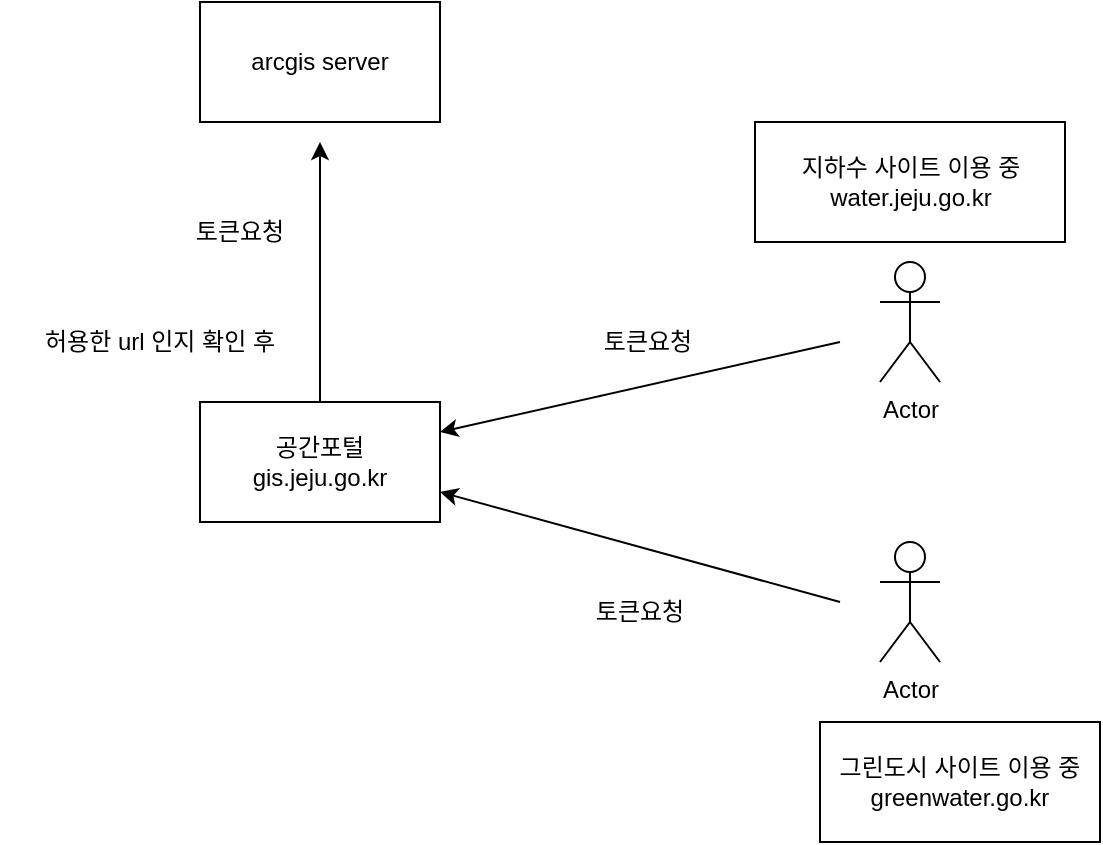 <mxfile version="22.1.7" type="github">
  <diagram name="페이지-1" id="JXkWpxUnw42sjQADm8eH">
    <mxGraphModel dx="1434" dy="758" grid="1" gridSize="10" guides="1" tooltips="1" connect="1" arrows="1" fold="1" page="1" pageScale="1" pageWidth="827" pageHeight="1169" math="0" shadow="0">
      <root>
        <mxCell id="0" />
        <mxCell id="1" parent="0" />
        <mxCell id="oH27cOXPESEcCW3jREpm-1" value="공간포털&lt;br&gt;gis.jeju.go.kr" style="rounded=0;whiteSpace=wrap;html=1;" vertex="1" parent="1">
          <mxGeometry x="190" y="230" width="120" height="60" as="geometry" />
        </mxCell>
        <mxCell id="oH27cOXPESEcCW3jREpm-2" value="arcgis server" style="rounded=0;whiteSpace=wrap;html=1;" vertex="1" parent="1">
          <mxGeometry x="190" y="30" width="120" height="60" as="geometry" />
        </mxCell>
        <mxCell id="oH27cOXPESEcCW3jREpm-3" value="" style="endArrow=classic;html=1;rounded=0;" edge="1" parent="1">
          <mxGeometry width="50" height="50" relative="1" as="geometry">
            <mxPoint x="250" y="230" as="sourcePoint" />
            <mxPoint x="250" y="100" as="targetPoint" />
          </mxGeometry>
        </mxCell>
        <mxCell id="oH27cOXPESEcCW3jREpm-4" value="토큰요청" style="text;html=1;strokeColor=none;fillColor=none;align=center;verticalAlign=middle;whiteSpace=wrap;rounded=0;" vertex="1" parent="1">
          <mxGeometry x="180" y="130" width="60" height="30" as="geometry" />
        </mxCell>
        <mxCell id="oH27cOXPESEcCW3jREpm-5" value="지하수 사이트 이용 중&lt;br&gt;water.jeju.go.kr" style="rounded=0;whiteSpace=wrap;html=1;" vertex="1" parent="1">
          <mxGeometry x="467.5" y="90" width="155" height="60" as="geometry" />
        </mxCell>
        <mxCell id="oH27cOXPESEcCW3jREpm-6" value="그린도시 사이트 이용 중&lt;br&gt;greenwater.go.kr" style="rounded=0;whiteSpace=wrap;html=1;" vertex="1" parent="1">
          <mxGeometry x="500" y="390" width="140" height="60" as="geometry" />
        </mxCell>
        <mxCell id="oH27cOXPESEcCW3jREpm-7" value="" style="endArrow=classic;html=1;rounded=0;entryX=1;entryY=0.25;entryDx=0;entryDy=0;" edge="1" parent="1" target="oH27cOXPESEcCW3jREpm-1">
          <mxGeometry width="50" height="50" relative="1" as="geometry">
            <mxPoint x="510" y="200" as="sourcePoint" />
            <mxPoint x="440" y="310" as="targetPoint" />
          </mxGeometry>
        </mxCell>
        <mxCell id="oH27cOXPESEcCW3jREpm-8" value="" style="endArrow=classic;html=1;rounded=0;entryX=1;entryY=0.75;entryDx=0;entryDy=0;" edge="1" parent="1" target="oH27cOXPESEcCW3jREpm-1">
          <mxGeometry width="50" height="50" relative="1" as="geometry">
            <mxPoint x="510" y="330" as="sourcePoint" />
            <mxPoint x="440" y="310" as="targetPoint" />
          </mxGeometry>
        </mxCell>
        <mxCell id="oH27cOXPESEcCW3jREpm-10" value="토큰요청&lt;br&gt;" style="text;html=1;strokeColor=none;fillColor=none;align=center;verticalAlign=middle;whiteSpace=wrap;rounded=0;" vertex="1" parent="1">
          <mxGeometry x="384" y="185" width="60" height="30" as="geometry" />
        </mxCell>
        <mxCell id="oH27cOXPESEcCW3jREpm-11" value="토큰요청" style="text;html=1;strokeColor=none;fillColor=none;align=center;verticalAlign=middle;whiteSpace=wrap;rounded=0;" vertex="1" parent="1">
          <mxGeometry x="380" y="320" width="60" height="30" as="geometry" />
        </mxCell>
        <mxCell id="oH27cOXPESEcCW3jREpm-12" value="허용한 url 인지 확인 후" style="text;html=1;strokeColor=none;fillColor=none;align=center;verticalAlign=middle;whiteSpace=wrap;rounded=0;" vertex="1" parent="1">
          <mxGeometry x="90" y="185" width="160" height="30" as="geometry" />
        </mxCell>
        <mxCell id="oH27cOXPESEcCW3jREpm-15" value="Actor" style="shape=umlActor;verticalLabelPosition=bottom;verticalAlign=top;html=1;outlineConnect=0;" vertex="1" parent="1">
          <mxGeometry x="530" y="160" width="30" height="60" as="geometry" />
        </mxCell>
        <mxCell id="oH27cOXPESEcCW3jREpm-17" value="Actor" style="shape=umlActor;verticalLabelPosition=bottom;verticalAlign=top;html=1;outlineConnect=0;" vertex="1" parent="1">
          <mxGeometry x="530" y="300" width="30" height="60" as="geometry" />
        </mxCell>
      </root>
    </mxGraphModel>
  </diagram>
</mxfile>
